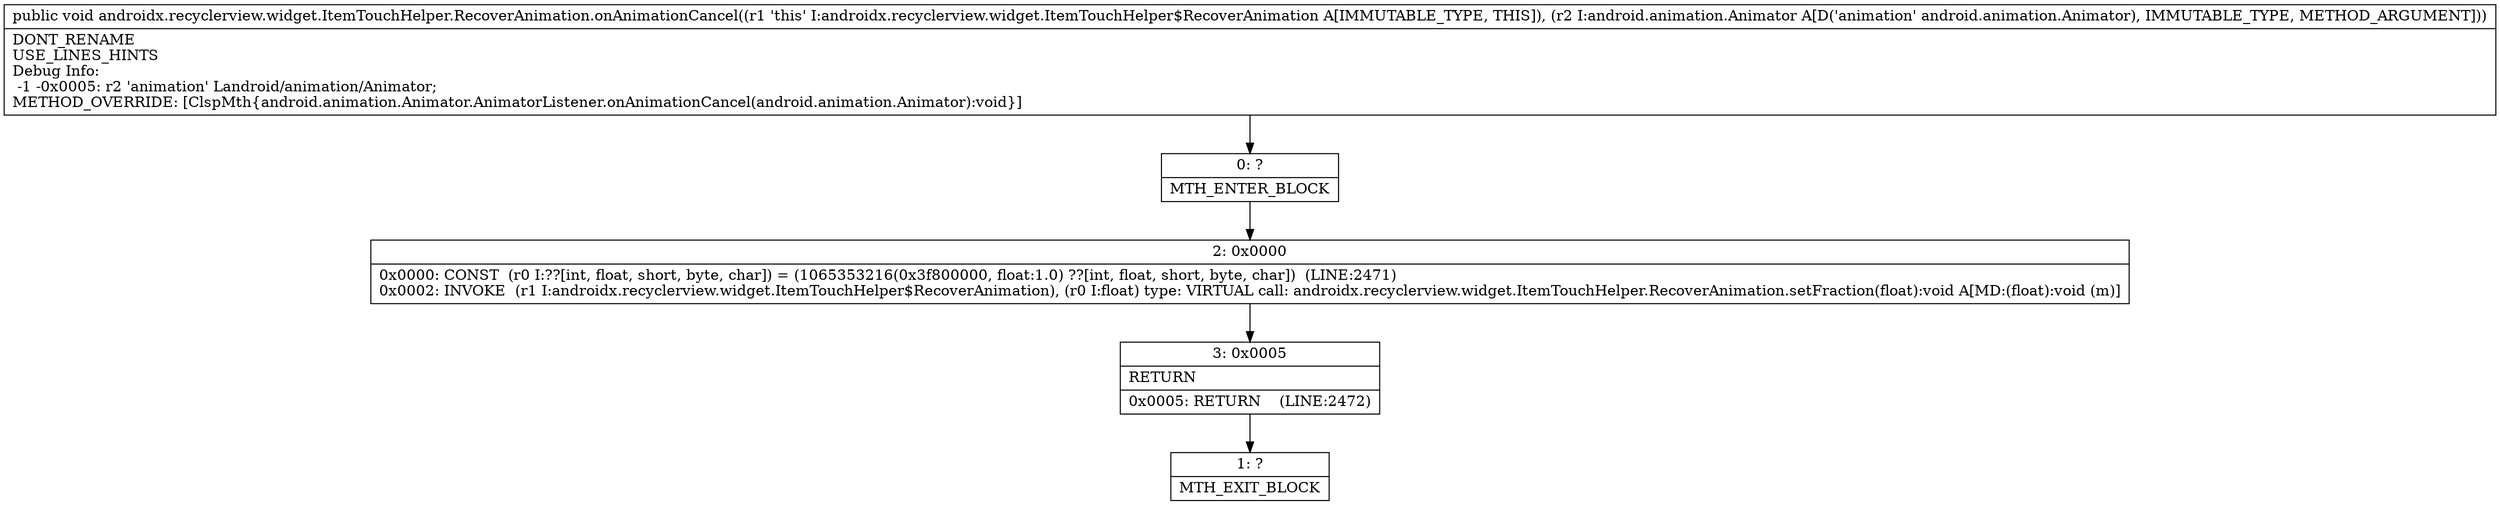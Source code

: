 digraph "CFG forandroidx.recyclerview.widget.ItemTouchHelper.RecoverAnimation.onAnimationCancel(Landroid\/animation\/Animator;)V" {
Node_0 [shape=record,label="{0\:\ ?|MTH_ENTER_BLOCK\l}"];
Node_2 [shape=record,label="{2\:\ 0x0000|0x0000: CONST  (r0 I:??[int, float, short, byte, char]) = (1065353216(0x3f800000, float:1.0) ??[int, float, short, byte, char])  (LINE:2471)\l0x0002: INVOKE  (r1 I:androidx.recyclerview.widget.ItemTouchHelper$RecoverAnimation), (r0 I:float) type: VIRTUAL call: androidx.recyclerview.widget.ItemTouchHelper.RecoverAnimation.setFraction(float):void A[MD:(float):void (m)]\l}"];
Node_3 [shape=record,label="{3\:\ 0x0005|RETURN\l|0x0005: RETURN    (LINE:2472)\l}"];
Node_1 [shape=record,label="{1\:\ ?|MTH_EXIT_BLOCK\l}"];
MethodNode[shape=record,label="{public void androidx.recyclerview.widget.ItemTouchHelper.RecoverAnimation.onAnimationCancel((r1 'this' I:androidx.recyclerview.widget.ItemTouchHelper$RecoverAnimation A[IMMUTABLE_TYPE, THIS]), (r2 I:android.animation.Animator A[D('animation' android.animation.Animator), IMMUTABLE_TYPE, METHOD_ARGUMENT]))  | DONT_RENAME\lUSE_LINES_HINTS\lDebug Info:\l  \-1 \-0x0005: r2 'animation' Landroid\/animation\/Animator;\lMETHOD_OVERRIDE: [ClspMth\{android.animation.Animator.AnimatorListener.onAnimationCancel(android.animation.Animator):void\}]\l}"];
MethodNode -> Node_0;Node_0 -> Node_2;
Node_2 -> Node_3;
Node_3 -> Node_1;
}

